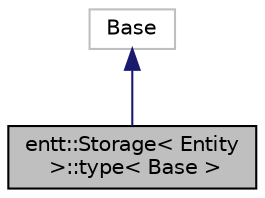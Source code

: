 digraph "entt::Storage&lt; Entity &gt;::type&lt; Base &gt;"
{
 // LATEX_PDF_SIZE
  edge [fontname="Helvetica",fontsize="10",labelfontname="Helvetica",labelfontsize="10"];
  node [fontname="Helvetica",fontsize="10",shape=record];
  Node1 [label="entt::Storage\< Entity\l \>::type\< Base \>",height=0.2,width=0.4,color="black", fillcolor="grey75", style="filled", fontcolor="black",tooltip="Concept definition."];
  Node2 -> Node1 [dir="back",color="midnightblue",fontsize="10",style="solid"];
  Node2 [label="Base",height=0.2,width=0.4,color="grey75", fillcolor="white", style="filled",tooltip=" "];
}
